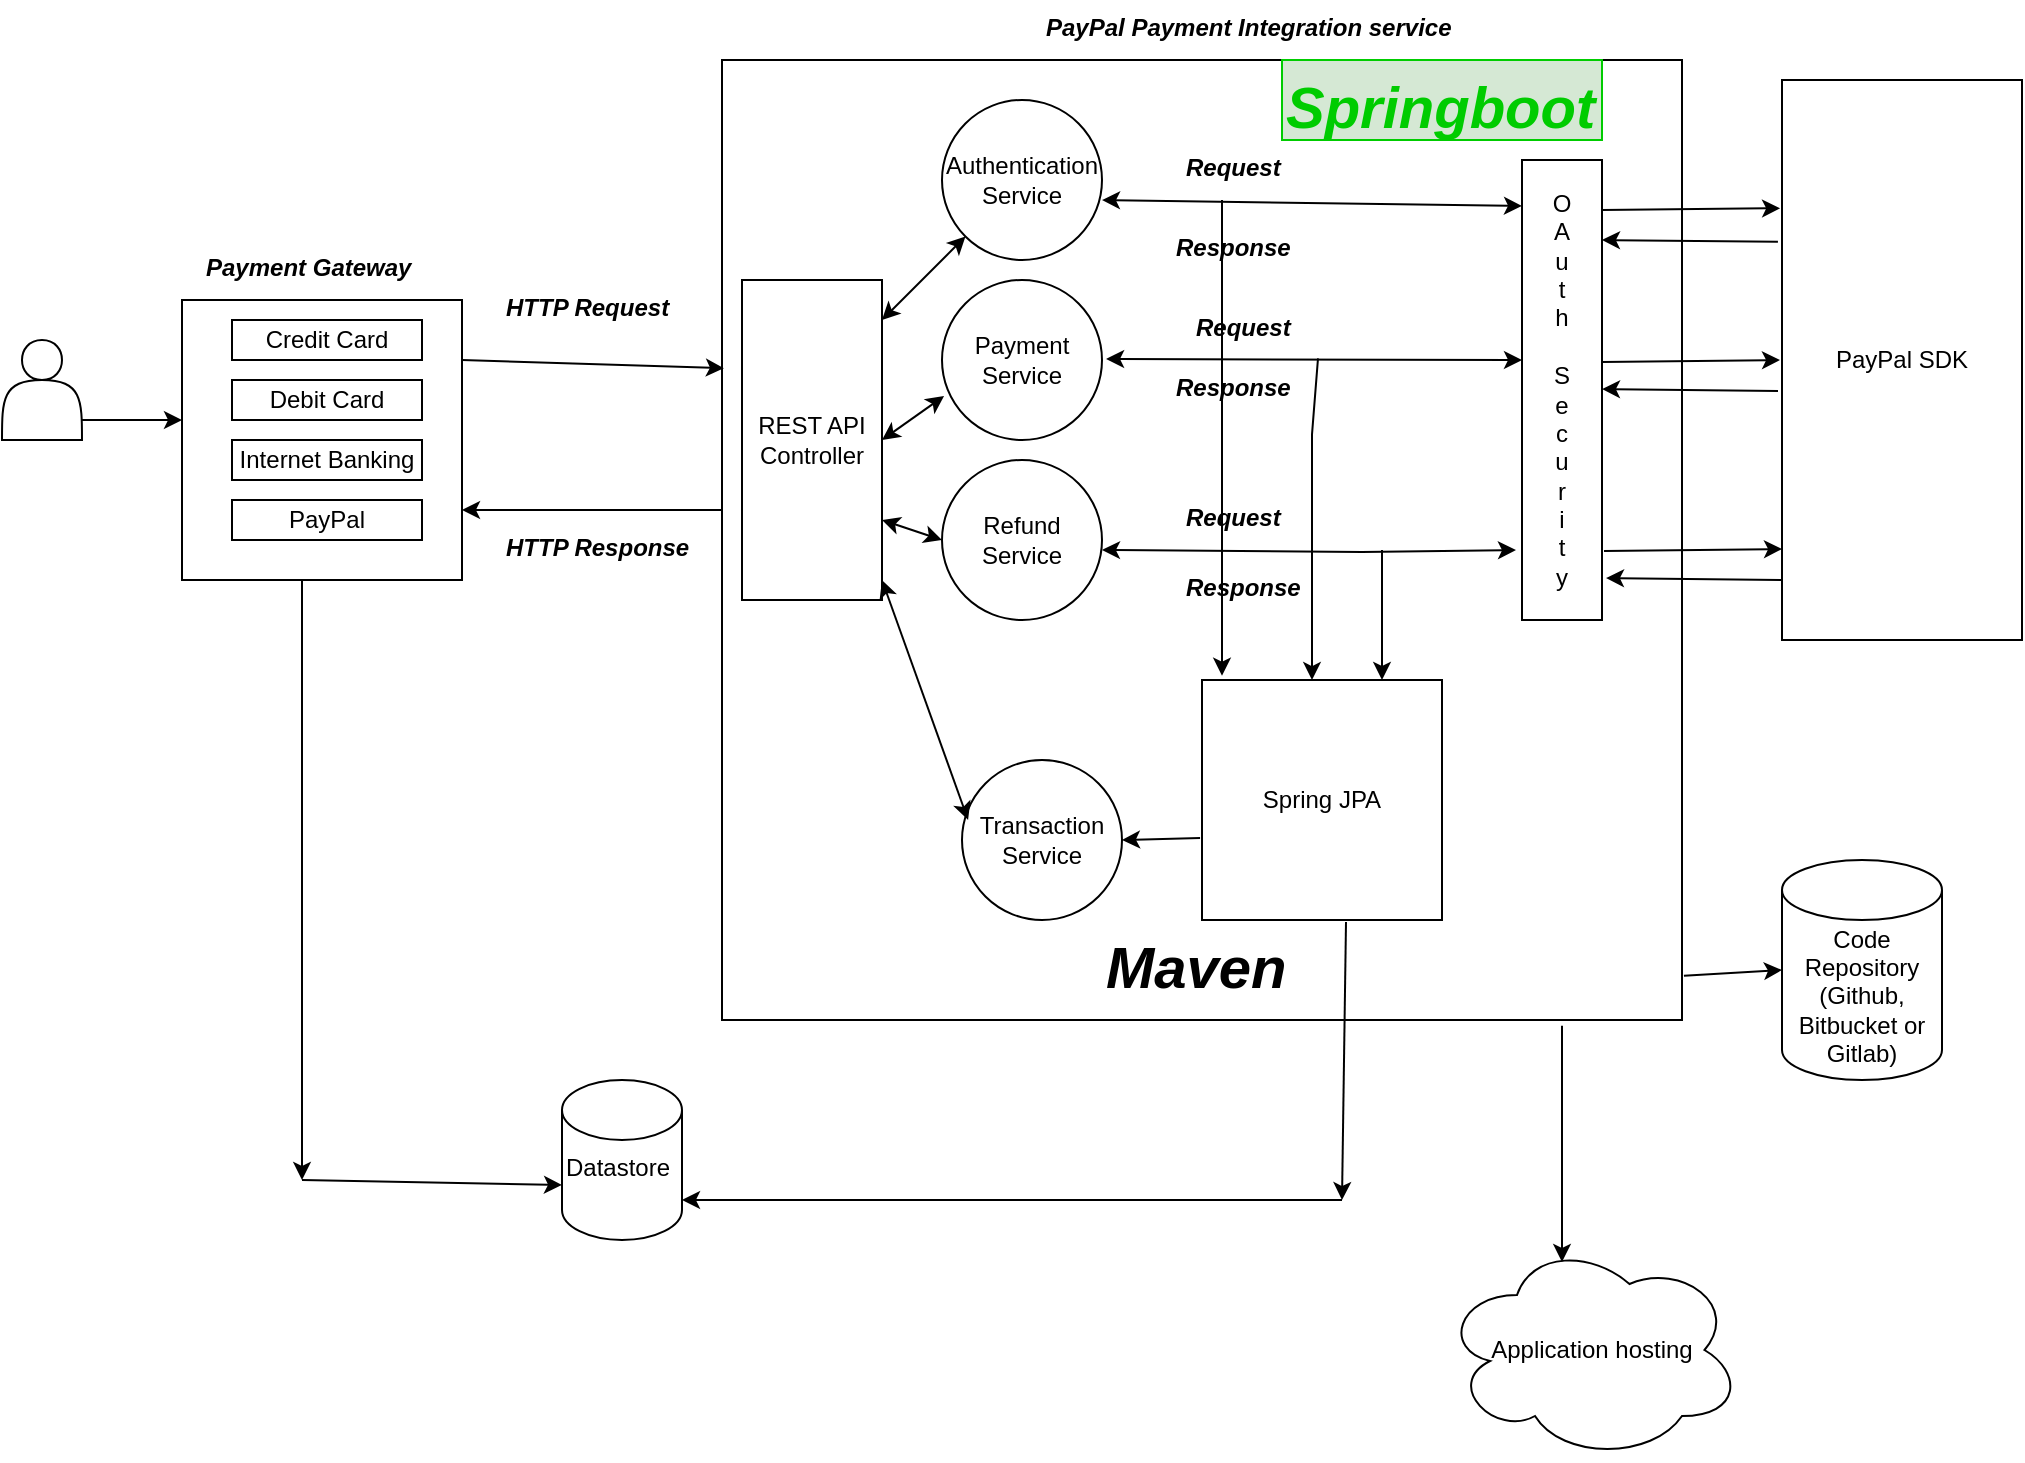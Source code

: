 <mxfile version="24.7.8">
  <diagram name="Page-1" id="oqdl3CPkqT0f2W-JLEm6">
    <mxGraphModel dx="880" dy="434" grid="1" gridSize="10" guides="1" tooltips="1" connect="1" arrows="1" fold="1" page="1" pageScale="1" pageWidth="850" pageHeight="1100" background="#ffffff" math="0" shadow="0">
      <root>
        <mxCell id="0" />
        <mxCell id="1" parent="0" />
        <mxCell id="AbVsz41TD_JJC3Mar6eJ-1" value="" style="shape=actor;whiteSpace=wrap;html=1;" parent="1" vertex="1">
          <mxGeometry x="10" y="190" width="40" height="50" as="geometry" />
        </mxCell>
        <mxCell id="AbVsz41TD_JJC3Mar6eJ-2" value="" style="endArrow=classic;html=1;rounded=0;" parent="1" edge="1">
          <mxGeometry width="50" height="50" relative="1" as="geometry">
            <mxPoint x="50" y="230" as="sourcePoint" />
            <mxPoint x="100" y="230" as="targetPoint" />
          </mxGeometry>
        </mxCell>
        <mxCell id="AbVsz41TD_JJC3Mar6eJ-3" value="" style="whiteSpace=wrap;html=1;aspect=fixed;" parent="1" vertex="1">
          <mxGeometry x="100" y="170" width="140" height="140" as="geometry" />
        </mxCell>
        <mxCell id="AbVsz41TD_JJC3Mar6eJ-7" value="Credit Card" style="rounded=0;whiteSpace=wrap;html=1;" parent="1" vertex="1">
          <mxGeometry x="125" y="180" width="95" height="20" as="geometry" />
        </mxCell>
        <mxCell id="AbVsz41TD_JJC3Mar6eJ-9" value="&lt;b&gt;&lt;i&gt;Payment Gateway&lt;/i&gt;&lt;/b&gt;" style="text;whiteSpace=wrap;html=1;" parent="1" vertex="1">
          <mxGeometry x="110" y="140" width="120" height="30" as="geometry" />
        </mxCell>
        <mxCell id="AbVsz41TD_JJC3Mar6eJ-10" value="Debit Card" style="rounded=0;whiteSpace=wrap;html=1;" parent="1" vertex="1">
          <mxGeometry x="125" y="210" width="95" height="20" as="geometry" />
        </mxCell>
        <mxCell id="AbVsz41TD_JJC3Mar6eJ-11" value="Internet Banking" style="rounded=0;whiteSpace=wrap;html=1;" parent="1" vertex="1">
          <mxGeometry x="125" y="240" width="95" height="20" as="geometry" />
        </mxCell>
        <mxCell id="AbVsz41TD_JJC3Mar6eJ-12" value="PayPal" style="rounded=0;whiteSpace=wrap;html=1;" parent="1" vertex="1">
          <mxGeometry x="125" y="270" width="95" height="20" as="geometry" />
        </mxCell>
        <mxCell id="AbVsz41TD_JJC3Mar6eJ-14" value="" style="whiteSpace=wrap;html=1;aspect=fixed;" parent="1" vertex="1">
          <mxGeometry x="370" y="50" width="480" height="480" as="geometry" />
        </mxCell>
        <mxCell id="AbVsz41TD_JJC3Mar6eJ-15" value="&lt;b&gt;&lt;i&gt;PayPal Payment Integration service&lt;br&gt;&lt;/i&gt;&lt;/b&gt;" style="text;whiteSpace=wrap;html=1;" parent="1" vertex="1">
          <mxGeometry x="530" y="20" width="230" height="30" as="geometry" />
        </mxCell>
        <mxCell id="AbVsz41TD_JJC3Mar6eJ-16" value="" style="endArrow=classic;html=1;rounded=0;entryX=0.002;entryY=0.321;entryDx=0;entryDy=0;entryPerimeter=0;" parent="1" target="AbVsz41TD_JJC3Mar6eJ-14" edge="1">
          <mxGeometry width="50" height="50" relative="1" as="geometry">
            <mxPoint x="240" y="200" as="sourcePoint" />
            <mxPoint x="360" y="200" as="targetPoint" />
          </mxGeometry>
        </mxCell>
        <mxCell id="AbVsz41TD_JJC3Mar6eJ-18" value="" style="endArrow=classic;html=1;rounded=0;entryX=1;entryY=0.75;entryDx=0;entryDy=0;" parent="1" target="AbVsz41TD_JJC3Mar6eJ-3" edge="1">
          <mxGeometry width="50" height="50" relative="1" as="geometry">
            <mxPoint x="370" y="275" as="sourcePoint" />
            <mxPoint x="450" y="210" as="targetPoint" />
          </mxGeometry>
        </mxCell>
        <mxCell id="AbVsz41TD_JJC3Mar6eJ-19" value="&lt;b&gt;&lt;i&gt;HTTP Request&lt;br&gt;&lt;/i&gt;&lt;/b&gt;" style="text;whiteSpace=wrap;html=1;" parent="1" vertex="1">
          <mxGeometry x="260" y="160" width="120" height="30" as="geometry" />
        </mxCell>
        <mxCell id="AbVsz41TD_JJC3Mar6eJ-20" value="&lt;b&gt;&lt;i&gt;HTTP Response&lt;/i&gt;&lt;/b&gt;" style="text;whiteSpace=wrap;html=1;" parent="1" vertex="1">
          <mxGeometry x="260" y="280" width="120" height="30" as="geometry" />
        </mxCell>
        <mxCell id="AbVsz41TD_JJC3Mar6eJ-21" value="&lt;div&gt;REST API&lt;/div&gt;&lt;div&gt;Controller&lt;br&gt;&lt;/div&gt;" style="rounded=0;whiteSpace=wrap;html=1;" parent="1" vertex="1">
          <mxGeometry x="380" y="160" width="70" height="160" as="geometry" />
        </mxCell>
        <mxCell id="AbVsz41TD_JJC3Mar6eJ-22" value="Authentication Service" style="ellipse;whiteSpace=wrap;html=1;aspect=fixed;" parent="1" vertex="1">
          <mxGeometry x="480" y="70" width="80" height="80" as="geometry" />
        </mxCell>
        <mxCell id="AbVsz41TD_JJC3Mar6eJ-23" value="Payment Service" style="ellipse;whiteSpace=wrap;html=1;aspect=fixed;" parent="1" vertex="1">
          <mxGeometry x="480" y="160" width="80" height="80" as="geometry" />
        </mxCell>
        <mxCell id="AbVsz41TD_JJC3Mar6eJ-24" value="Refund Service" style="ellipse;whiteSpace=wrap;html=1;aspect=fixed;" parent="1" vertex="1">
          <mxGeometry x="480" y="250" width="80" height="80" as="geometry" />
        </mxCell>
        <mxCell id="AbVsz41TD_JJC3Mar6eJ-25" value="&lt;div&gt;Transaction&lt;/div&gt;&lt;div&gt;Service&lt;br&gt;&lt;/div&gt;" style="ellipse;whiteSpace=wrap;html=1;aspect=fixed;" parent="1" vertex="1">
          <mxGeometry x="490" y="400" width="80" height="80" as="geometry" />
        </mxCell>
        <mxCell id="AbVsz41TD_JJC3Mar6eJ-31" value="" style="endArrow=classic;startArrow=classic;html=1;rounded=0;entryX=0;entryY=1;entryDx=0;entryDy=0;" parent="1" target="AbVsz41TD_JJC3Mar6eJ-22" edge="1">
          <mxGeometry width="50" height="50" relative="1" as="geometry">
            <mxPoint x="450" y="180" as="sourcePoint" />
            <mxPoint x="500" y="130" as="targetPoint" />
          </mxGeometry>
        </mxCell>
        <mxCell id="AbVsz41TD_JJC3Mar6eJ-32" value="" style="endArrow=classic;startArrow=classic;html=1;rounded=0;entryX=0.013;entryY=0.725;entryDx=0;entryDy=0;entryPerimeter=0;" parent="1" target="AbVsz41TD_JJC3Mar6eJ-23" edge="1">
          <mxGeometry width="50" height="50" relative="1" as="geometry">
            <mxPoint x="450" y="240" as="sourcePoint" />
            <mxPoint x="500" y="190" as="targetPoint" />
          </mxGeometry>
        </mxCell>
        <mxCell id="AbVsz41TD_JJC3Mar6eJ-34" value="" style="endArrow=classic;startArrow=classic;html=1;rounded=0;entryX=0;entryY=0.5;entryDx=0;entryDy=0;exitX=1;exitY=0.75;exitDx=0;exitDy=0;" parent="1" source="AbVsz41TD_JJC3Mar6eJ-21" target="AbVsz41TD_JJC3Mar6eJ-24" edge="1">
          <mxGeometry width="50" height="50" relative="1" as="geometry">
            <mxPoint x="460" y="280" as="sourcePoint" />
            <mxPoint x="450" y="220" as="targetPoint" />
          </mxGeometry>
        </mxCell>
        <mxCell id="AbVsz41TD_JJC3Mar6eJ-35" value="" style="endArrow=classic;startArrow=classic;html=1;rounded=0;entryX=0.038;entryY=0.375;entryDx=0;entryDy=0;entryPerimeter=0;" parent="1" target="AbVsz41TD_JJC3Mar6eJ-25" edge="1">
          <mxGeometry width="50" height="50" relative="1" as="geometry">
            <mxPoint x="450" y="310" as="sourcePoint" />
            <mxPoint x="500" y="260" as="targetPoint" />
          </mxGeometry>
        </mxCell>
        <mxCell id="AbVsz41TD_JJC3Mar6eJ-36" value="PayPal SDK" style="rounded=0;whiteSpace=wrap;html=1;" parent="1" vertex="1">
          <mxGeometry x="900" y="60" width="120" height="280" as="geometry" />
        </mxCell>
        <mxCell id="AbVsz41TD_JJC3Mar6eJ-39" value="" style="endArrow=classic;startArrow=classic;html=1;rounded=0;" parent="1" edge="1">
          <mxGeometry width="50" height="50" relative="1" as="geometry">
            <mxPoint x="560" y="120" as="sourcePoint" />
            <mxPoint x="770" y="123" as="targetPoint" />
            <Array as="points">
              <mxPoint x="770" y="123" />
            </Array>
          </mxGeometry>
        </mxCell>
        <mxCell id="AbVsz41TD_JJC3Mar6eJ-40" value="" style="endArrow=classic;startArrow=classic;html=1;rounded=0;" parent="1" edge="1">
          <mxGeometry width="50" height="50" relative="1" as="geometry">
            <mxPoint x="562.04" y="199.5" as="sourcePoint" />
            <mxPoint x="770" y="200" as="targetPoint" />
          </mxGeometry>
        </mxCell>
        <mxCell id="AbVsz41TD_JJC3Mar6eJ-41" value="" style="endArrow=classic;startArrow=classic;html=1;rounded=0;entryX=-0.075;entryY=0.848;entryDx=0;entryDy=0;entryPerimeter=0;" parent="1" target="AbVsz41TD_JJC3Mar6eJ-75" edge="1">
          <mxGeometry width="50" height="50" relative="1" as="geometry">
            <mxPoint x="560" y="295" as="sourcePoint" />
            <mxPoint x="760" y="296" as="targetPoint" />
            <Array as="points">
              <mxPoint x="690" y="296" />
            </Array>
          </mxGeometry>
        </mxCell>
        <mxCell id="AbVsz41TD_JJC3Mar6eJ-43" value="&lt;b&gt;&lt;i&gt;Request&lt;br&gt;&lt;/i&gt;&lt;/b&gt;" style="text;whiteSpace=wrap;html=1;" parent="1" vertex="1">
          <mxGeometry x="600" y="90" width="120" height="30" as="geometry" />
        </mxCell>
        <mxCell id="AbVsz41TD_JJC3Mar6eJ-44" value="&lt;b&gt;&lt;i&gt;Response&lt;/i&gt;&lt;/b&gt;" style="text;whiteSpace=wrap;html=1;" parent="1" vertex="1">
          <mxGeometry x="595" y="130" width="120" height="30" as="geometry" />
        </mxCell>
        <mxCell id="AbVsz41TD_JJC3Mar6eJ-45" value="&lt;b&gt;&lt;i&gt;Request&lt;br&gt;&lt;/i&gt;&lt;/b&gt;" style="text;whiteSpace=wrap;html=1;" parent="1" vertex="1">
          <mxGeometry x="600" y="265" width="60" height="15" as="geometry" />
        </mxCell>
        <mxCell id="AbVsz41TD_JJC3Mar6eJ-46" value="&lt;b&gt;&lt;i&gt;Request&lt;br&gt;&lt;/i&gt;&lt;/b&gt;" style="text;whiteSpace=wrap;html=1;" parent="1" vertex="1">
          <mxGeometry x="605" y="170" width="60" height="20" as="geometry" />
        </mxCell>
        <mxCell id="AbVsz41TD_JJC3Mar6eJ-47" value="&lt;b&gt;&lt;i&gt;Response&lt;/i&gt;&lt;/b&gt;" style="text;whiteSpace=wrap;html=1;" parent="1" vertex="1">
          <mxGeometry x="600" y="300" width="60" height="20" as="geometry" />
        </mxCell>
        <mxCell id="AbVsz41TD_JJC3Mar6eJ-51" value="Spring JPA" style="rounded=0;whiteSpace=wrap;html=1;" parent="1" vertex="1">
          <mxGeometry x="610" y="360" width="120" height="120" as="geometry" />
        </mxCell>
        <mxCell id="AbVsz41TD_JJC3Mar6eJ-52" value="" style="endArrow=classic;html=1;rounded=0;" parent="1" edge="1">
          <mxGeometry width="50" height="50" relative="1" as="geometry">
            <mxPoint x="620" y="120" as="sourcePoint" />
            <mxPoint x="620" y="357.854" as="targetPoint" />
          </mxGeometry>
        </mxCell>
        <mxCell id="AbVsz41TD_JJC3Mar6eJ-53" value="" style="endArrow=classic;html=1;rounded=0;exitX=0.9;exitY=0.067;exitDx=0;exitDy=0;exitPerimeter=0;" parent="1" edge="1">
          <mxGeometry width="50" height="50" relative="1" as="geometry">
            <mxPoint x="668" y="199.16" as="sourcePoint" />
            <mxPoint x="665" y="360.004" as="targetPoint" />
            <Array as="points">
              <mxPoint x="665" y="237.15" />
            </Array>
          </mxGeometry>
        </mxCell>
        <mxCell id="AbVsz41TD_JJC3Mar6eJ-48" value="&lt;b&gt;&lt;i&gt;Response&lt;/i&gt;&lt;/b&gt;" style="text;whiteSpace=wrap;html=1;" parent="1" vertex="1">
          <mxGeometry x="595" y="200" width="70" height="30" as="geometry" />
        </mxCell>
        <mxCell id="AbVsz41TD_JJC3Mar6eJ-66" value="" style="endArrow=classic;html=1;rounded=0;entryX=0.75;entryY=0;entryDx=0;entryDy=0;" parent="1" target="AbVsz41TD_JJC3Mar6eJ-51" edge="1">
          <mxGeometry width="50" height="50" relative="1" as="geometry">
            <mxPoint x="700" y="295" as="sourcePoint" />
            <mxPoint x="750" y="245" as="targetPoint" />
          </mxGeometry>
        </mxCell>
        <mxCell id="AbVsz41TD_JJC3Mar6eJ-67" value="" style="shape=cylinder3;whiteSpace=wrap;html=1;boundedLbl=1;backgroundOutline=1;size=15;" parent="1" vertex="1">
          <mxGeometry x="290" y="560" width="60" height="80" as="geometry" />
        </mxCell>
        <mxCell id="AbVsz41TD_JJC3Mar6eJ-68" value="" style="endArrow=classic;html=1;rounded=0;entryX=1;entryY=0.5;entryDx=0;entryDy=0;entryPerimeter=0;" parent="1" edge="1">
          <mxGeometry width="50" height="50" relative="1" as="geometry">
            <mxPoint x="680" y="620" as="sourcePoint" />
            <mxPoint x="350" y="620" as="targetPoint" />
          </mxGeometry>
        </mxCell>
        <mxCell id="AbVsz41TD_JJC3Mar6eJ-69" value="" style="endArrow=classic;html=1;rounded=0;exitX=0.6;exitY=1.008;exitDx=0;exitDy=0;exitPerimeter=0;" parent="1" source="AbVsz41TD_JJC3Mar6eJ-51" edge="1">
          <mxGeometry width="50" height="50" relative="1" as="geometry">
            <mxPoint x="520" y="520" as="sourcePoint" />
            <mxPoint x="680" y="620" as="targetPoint" />
          </mxGeometry>
        </mxCell>
        <mxCell id="AbVsz41TD_JJC3Mar6eJ-71" value="" style="endArrow=classic;html=1;rounded=0;exitX=-0.008;exitY=0.658;exitDx=0;exitDy=0;exitPerimeter=0;entryX=1;entryY=0.5;entryDx=0;entryDy=0;" parent="1" source="AbVsz41TD_JJC3Mar6eJ-51" target="AbVsz41TD_JJC3Mar6eJ-25" edge="1">
          <mxGeometry width="50" height="50" relative="1" as="geometry">
            <mxPoint x="520" y="460" as="sourcePoint" />
            <mxPoint x="570" y="410" as="targetPoint" />
          </mxGeometry>
        </mxCell>
        <mxCell id="AbVsz41TD_JJC3Mar6eJ-72" value="" style="endArrow=classic;html=1;rounded=0;entryX=0;entryY=0;entryDx=0;entryDy=52.5;entryPerimeter=0;" parent="1" target="AbVsz41TD_JJC3Mar6eJ-67" edge="1">
          <mxGeometry width="50" height="50" relative="1" as="geometry">
            <mxPoint x="160" y="610" as="sourcePoint" />
            <mxPoint x="210" y="560" as="targetPoint" />
          </mxGeometry>
        </mxCell>
        <mxCell id="AbVsz41TD_JJC3Mar6eJ-73" value="" style="endArrow=classic;html=1;rounded=0;" parent="1" edge="1">
          <mxGeometry width="50" height="50" relative="1" as="geometry">
            <mxPoint x="160" y="310" as="sourcePoint" />
            <mxPoint x="160" y="610" as="targetPoint" />
          </mxGeometry>
        </mxCell>
        <mxCell id="AbVsz41TD_JJC3Mar6eJ-75" value="&lt;div&gt;O&lt;/div&gt;&lt;div&gt;A&lt;/div&gt;&lt;div&gt;u&lt;/div&gt;&lt;div&gt;t&lt;/div&gt;&lt;div&gt;h&lt;/div&gt;&lt;div&gt;&lt;br&gt;&lt;/div&gt;&lt;div&gt;S&lt;/div&gt;&lt;div&gt;e&lt;/div&gt;&lt;div&gt;c&lt;/div&gt;&lt;div&gt;u&lt;/div&gt;&lt;div&gt;r&lt;/div&gt;&lt;div&gt;i&lt;/div&gt;&lt;div&gt;t&lt;/div&gt;&lt;div&gt;y&lt;br&gt;&lt;/div&gt;" style="rounded=0;whiteSpace=wrap;html=1;" parent="1" vertex="1">
          <mxGeometry x="770" y="100" width="40" height="230" as="geometry" />
        </mxCell>
        <mxCell id="AbVsz41TD_JJC3Mar6eJ-78" value="" style="endArrow=classic;html=1;rounded=0;entryX=-0.008;entryY=0.229;entryDx=0;entryDy=0;entryPerimeter=0;" parent="1" target="AbVsz41TD_JJC3Mar6eJ-36" edge="1">
          <mxGeometry width="50" height="50" relative="1" as="geometry">
            <mxPoint x="810" y="125" as="sourcePoint" />
            <mxPoint x="860" y="75" as="targetPoint" />
          </mxGeometry>
        </mxCell>
        <mxCell id="AbVsz41TD_JJC3Mar6eJ-79" value="" style="endArrow=classic;html=1;rounded=0;entryX=-0.008;entryY=0.229;entryDx=0;entryDy=0;entryPerimeter=0;" parent="1" edge="1">
          <mxGeometry width="50" height="50" relative="1" as="geometry">
            <mxPoint x="811" y="295.5" as="sourcePoint" />
            <mxPoint x="900" y="294.5" as="targetPoint" />
          </mxGeometry>
        </mxCell>
        <mxCell id="AbVsz41TD_JJC3Mar6eJ-80" value="" style="endArrow=classic;html=1;rounded=0;entryX=-0.008;entryY=0.229;entryDx=0;entryDy=0;entryPerimeter=0;" parent="1" edge="1">
          <mxGeometry width="50" height="50" relative="1" as="geometry">
            <mxPoint x="810" y="201" as="sourcePoint" />
            <mxPoint x="899" y="200" as="targetPoint" />
          </mxGeometry>
        </mxCell>
        <mxCell id="AbVsz41TD_JJC3Mar6eJ-82" value="" style="endArrow=classic;html=1;rounded=0;exitX=-0.017;exitY=0.289;exitDx=0;exitDy=0;exitPerimeter=0;" parent="1" source="AbVsz41TD_JJC3Mar6eJ-36" edge="1">
          <mxGeometry width="50" height="50" relative="1" as="geometry">
            <mxPoint x="760" y="190" as="sourcePoint" />
            <mxPoint x="810" y="140" as="targetPoint" />
          </mxGeometry>
        </mxCell>
        <mxCell id="AbVsz41TD_JJC3Mar6eJ-83" value="" style="endArrow=classic;html=1;rounded=0;exitX=-0.017;exitY=0.289;exitDx=0;exitDy=0;exitPerimeter=0;" parent="1" edge="1">
          <mxGeometry width="50" height="50" relative="1" as="geometry">
            <mxPoint x="900" y="310" as="sourcePoint" />
            <mxPoint x="812" y="309" as="targetPoint" />
          </mxGeometry>
        </mxCell>
        <mxCell id="AbVsz41TD_JJC3Mar6eJ-84" value="" style="endArrow=classic;html=1;rounded=0;exitX=-0.017;exitY=0.289;exitDx=0;exitDy=0;exitPerimeter=0;" parent="1" edge="1">
          <mxGeometry width="50" height="50" relative="1" as="geometry">
            <mxPoint x="898" y="215.5" as="sourcePoint" />
            <mxPoint x="810" y="214.5" as="targetPoint" />
          </mxGeometry>
        </mxCell>
        <mxCell id="AbVsz41TD_JJC3Mar6eJ-85" value="Datastore" style="text;whiteSpace=wrap;html=1;" parent="1" vertex="1">
          <mxGeometry x="290" y="590" width="60" height="20" as="geometry" />
        </mxCell>
        <mxCell id="AbVsz41TD_JJC3Mar6eJ-86" value="&lt;b&gt;&lt;i&gt;&lt;font style=&quot;font-size: 29px;&quot;&gt;Maven&lt;/font&gt;&lt;/i&gt;&lt;/b&gt;" style="text;whiteSpace=wrap;html=1;" parent="1" vertex="1">
          <mxGeometry x="560" y="480" width="100" height="40" as="geometry" />
        </mxCell>
        <mxCell id="AbVsz41TD_JJC3Mar6eJ-88" value="&lt;div&gt;Code Repository&lt;/div&gt;&lt;div&gt;(Github, Bitbucket or Gitlab)&lt;br&gt;&lt;/div&gt;" style="shape=cylinder3;whiteSpace=wrap;html=1;boundedLbl=1;backgroundOutline=1;size=15;" parent="1" vertex="1">
          <mxGeometry x="900" y="450" width="80" height="110" as="geometry" />
        </mxCell>
        <mxCell id="AbVsz41TD_JJC3Mar6eJ-93" value="" style="endArrow=classic;html=1;rounded=0;entryX=0;entryY=0.5;entryDx=0;entryDy=0;entryPerimeter=0;exitX=1.002;exitY=0.954;exitDx=0;exitDy=0;exitPerimeter=0;" parent="1" source="AbVsz41TD_JJC3Mar6eJ-14" target="AbVsz41TD_JJC3Mar6eJ-88" edge="1">
          <mxGeometry width="50" height="50" relative="1" as="geometry">
            <mxPoint x="630" y="480" as="sourcePoint" />
            <mxPoint x="680" y="430" as="targetPoint" />
          </mxGeometry>
        </mxCell>
        <mxCell id="AbVsz41TD_JJC3Mar6eJ-94" value="Application hosting" style="ellipse;shape=cloud;whiteSpace=wrap;html=1;" parent="1" vertex="1">
          <mxGeometry x="730" y="640" width="150" height="110" as="geometry" />
        </mxCell>
        <mxCell id="AbVsz41TD_JJC3Mar6eJ-95" value="" style="endArrow=classic;html=1;rounded=0;entryX=0.4;entryY=0.1;entryDx=0;entryDy=0;entryPerimeter=0;exitX=0.875;exitY=1.006;exitDx=0;exitDy=0;exitPerimeter=0;" parent="1" source="AbVsz41TD_JJC3Mar6eJ-14" target="AbVsz41TD_JJC3Mar6eJ-94" edge="1">
          <mxGeometry width="50" height="50" relative="1" as="geometry">
            <mxPoint x="630" y="530" as="sourcePoint" />
            <mxPoint x="680" y="480" as="targetPoint" />
          </mxGeometry>
        </mxCell>
        <mxCell id="AbVsz41TD_JJC3Mar6eJ-96" value="&lt;font color=&quot;#00cc00&quot;&gt;&lt;b&gt;&lt;i&gt;&lt;font style=&quot;font-size: 29px;&quot;&gt;Springboot&lt;/font&gt;&lt;/i&gt;&lt;/b&gt;&lt;/font&gt;" style="text;whiteSpace=wrap;html=1;fillColor=#D5E8D4;strokeColor=#00CC00;" parent="1" vertex="1">
          <mxGeometry x="650" y="50" width="160" height="40" as="geometry" />
        </mxCell>
      </root>
    </mxGraphModel>
  </diagram>
</mxfile>
